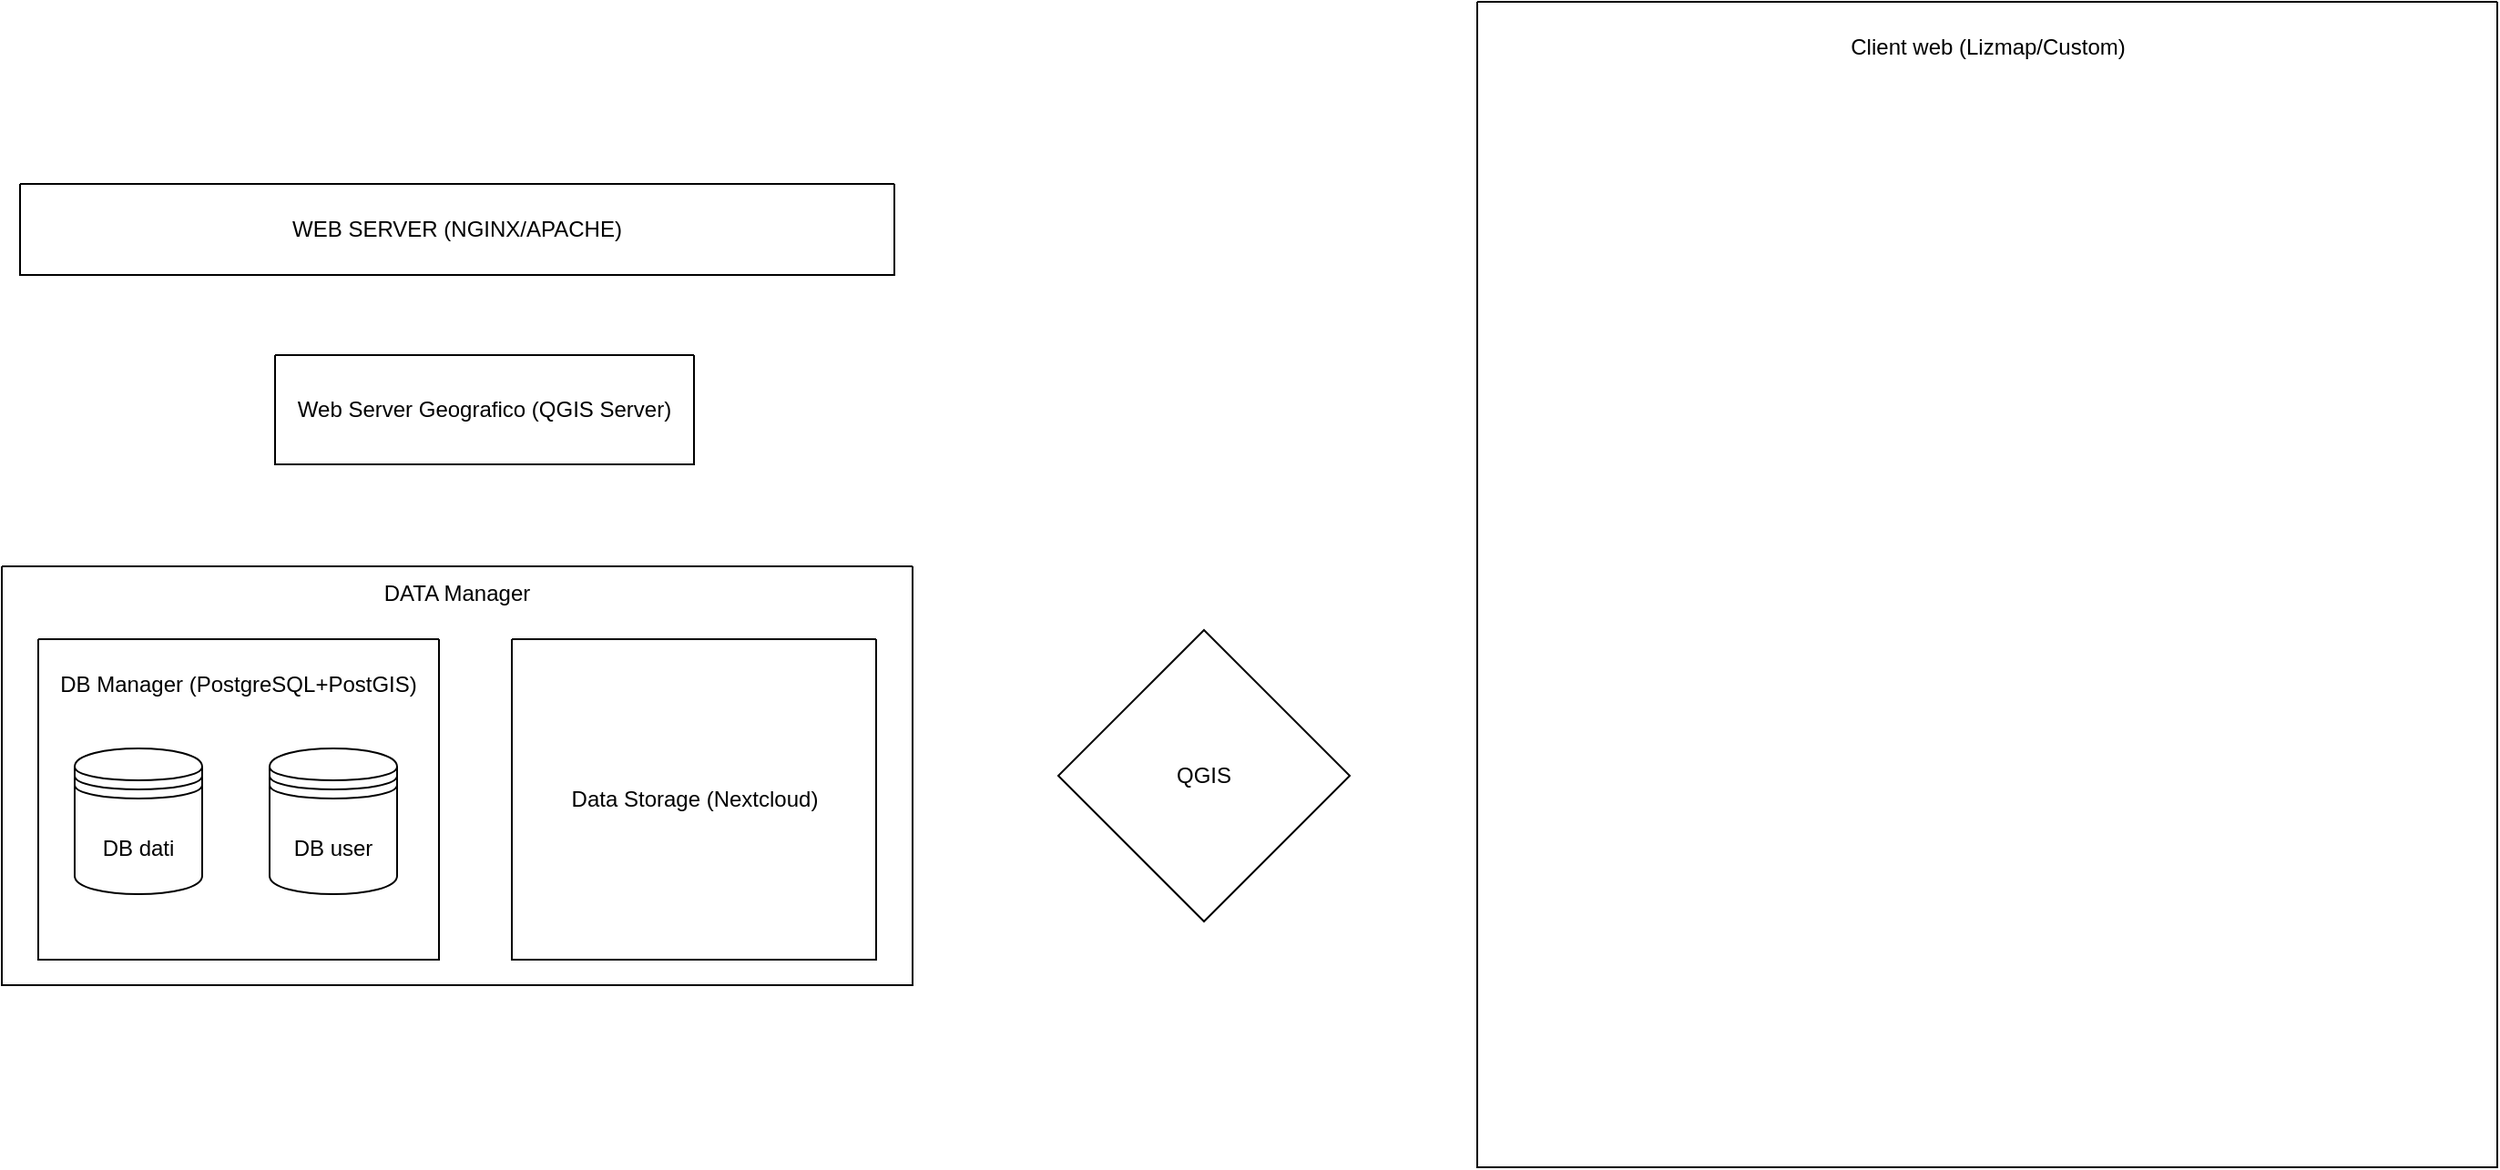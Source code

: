 <mxfile version="24.0.2" type="github">
  <diagram name="Pagina-1" id="CSM-GVQvYuZcYAw68Tlw">
    <mxGraphModel dx="1793" dy="933" grid="1" gridSize="10" guides="1" tooltips="1" connect="1" arrows="1" fold="1" page="1" pageScale="1" pageWidth="827" pageHeight="1569" math="0" shadow="0">
      <root>
        <mxCell id="0" />
        <mxCell id="1" parent="0" />
        <mxCell id="Nl0qf8vSL4iAj1lwMg25-1" value="" style="swimlane;startSize=0;" vertex="1" parent="1">
          <mxGeometry x="80" y="140" width="480" height="50" as="geometry">
            <mxRectangle x="40" y="40" width="50" height="40" as="alternateBounds" />
          </mxGeometry>
        </mxCell>
        <mxCell id="Nl0qf8vSL4iAj1lwMg25-2" value="WEB SERVER (NGINX/APACHE)" style="text;html=1;align=center;verticalAlign=middle;whiteSpace=wrap;rounded=0;" vertex="1" parent="Nl0qf8vSL4iAj1lwMg25-1">
          <mxGeometry x="10" y="10" width="460" height="30" as="geometry" />
        </mxCell>
        <mxCell id="Nl0qf8vSL4iAj1lwMg25-10" value="" style="swimlane;startSize=0;" vertex="1" parent="1">
          <mxGeometry x="220" y="234" width="230" height="60" as="geometry" />
        </mxCell>
        <mxCell id="Nl0qf8vSL4iAj1lwMg25-11" value="Web Server Geografico (QGIS Server)" style="text;html=1;align=center;verticalAlign=middle;whiteSpace=wrap;rounded=0;" vertex="1" parent="Nl0qf8vSL4iAj1lwMg25-10">
          <mxGeometry x="5" y="15" width="220" height="30" as="geometry" />
        </mxCell>
        <mxCell id="Nl0qf8vSL4iAj1lwMg25-19" value="" style="swimlane;startSize=0;" vertex="1" parent="1">
          <mxGeometry x="70" y="350" width="500" height="230" as="geometry" />
        </mxCell>
        <mxCell id="Nl0qf8vSL4iAj1lwMg25-18" value="" style="swimlane;startSize=0;" vertex="1" parent="Nl0qf8vSL4iAj1lwMg25-19">
          <mxGeometry x="280" y="40" width="200" height="176" as="geometry" />
        </mxCell>
        <mxCell id="Nl0qf8vSL4iAj1lwMg25-14" value="Data Storage (Nextcloud)" style="text;html=1;align=center;verticalAlign=middle;resizable=0;points=[];autosize=1;strokeColor=none;fillColor=none;" vertex="1" parent="Nl0qf8vSL4iAj1lwMg25-18">
          <mxGeometry x="20" y="73" width="160" height="30" as="geometry" />
        </mxCell>
        <mxCell id="Nl0qf8vSL4iAj1lwMg25-6" value="" style="swimlane;startSize=0;" vertex="1" parent="Nl0qf8vSL4iAj1lwMg25-19">
          <mxGeometry x="20" y="40" width="220" height="176" as="geometry" />
        </mxCell>
        <mxCell id="Nl0qf8vSL4iAj1lwMg25-3" value="" style="shape=datastore;whiteSpace=wrap;html=1;" vertex="1" parent="Nl0qf8vSL4iAj1lwMg25-6">
          <mxGeometry x="20" y="60" width="70" height="80" as="geometry" />
        </mxCell>
        <mxCell id="Nl0qf8vSL4iAj1lwMg25-4" value="DB dati" style="text;html=1;align=center;verticalAlign=middle;whiteSpace=wrap;rounded=0;" vertex="1" parent="Nl0qf8vSL4iAj1lwMg25-6">
          <mxGeometry x="25" y="100" width="60" height="30" as="geometry" />
        </mxCell>
        <mxCell id="Nl0qf8vSL4iAj1lwMg25-7" value="" style="shape=datastore;whiteSpace=wrap;html=1;" vertex="1" parent="Nl0qf8vSL4iAj1lwMg25-6">
          <mxGeometry x="127" y="60" width="70" height="80" as="geometry" />
        </mxCell>
        <mxCell id="Nl0qf8vSL4iAj1lwMg25-8" value="DB user" style="text;html=1;align=center;verticalAlign=middle;whiteSpace=wrap;rounded=0;" vertex="1" parent="Nl0qf8vSL4iAj1lwMg25-6">
          <mxGeometry x="132" y="100" width="60" height="30" as="geometry" />
        </mxCell>
        <mxCell id="Nl0qf8vSL4iAj1lwMg25-9" value="DB Manager (PostgreSQL+PostGIS)" style="text;html=1;align=center;verticalAlign=middle;whiteSpace=wrap;rounded=0;" vertex="1" parent="Nl0qf8vSL4iAj1lwMg25-6">
          <mxGeometry x="10" y="10" width="200" height="30" as="geometry" />
        </mxCell>
        <mxCell id="Nl0qf8vSL4iAj1lwMg25-20" value="DATA Manager" style="text;html=1;align=center;verticalAlign=middle;whiteSpace=wrap;rounded=0;" vertex="1" parent="Nl0qf8vSL4iAj1lwMg25-19">
          <mxGeometry x="185" width="130" height="30" as="geometry" />
        </mxCell>
        <mxCell id="Nl0qf8vSL4iAj1lwMg25-21" value="" style="swimlane;startSize=0;" vertex="1" parent="1">
          <mxGeometry x="880" y="40" width="560" height="640" as="geometry" />
        </mxCell>
        <mxCell id="Nl0qf8vSL4iAj1lwMg25-22" value="Client web (Lizmap/Custom)" style="text;html=1;align=center;verticalAlign=middle;resizable=0;points=[];autosize=1;strokeColor=none;fillColor=none;" vertex="1" parent="Nl0qf8vSL4iAj1lwMg25-21">
          <mxGeometry x="195" y="10" width="170" height="30" as="geometry" />
        </mxCell>
        <mxCell id="Nl0qf8vSL4iAj1lwMg25-23" value="QGIS" style="rhombus;whiteSpace=wrap;html=1;" vertex="1" parent="1">
          <mxGeometry x="650" y="385" width="160" height="160" as="geometry" />
        </mxCell>
      </root>
    </mxGraphModel>
  </diagram>
</mxfile>
